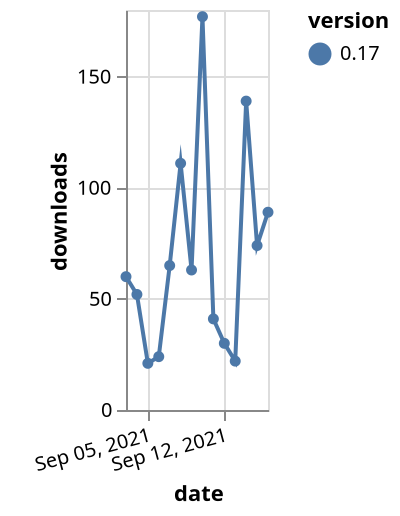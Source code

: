 {"$schema": "https://vega.github.io/schema/vega-lite/v5.json", "description": "A simple bar chart with embedded data.", "data": {"values": [{"date": "2021-09-03", "total": 69858, "delta": 60, "version": "0.17"}, {"date": "2021-09-04", "total": 69910, "delta": 52, "version": "0.17"}, {"date": "2021-09-05", "total": 69931, "delta": 21, "version": "0.17"}, {"date": "2021-09-06", "total": 69955, "delta": 24, "version": "0.17"}, {"date": "2021-09-07", "total": 70020, "delta": 65, "version": "0.17"}, {"date": "2021-09-08", "total": 70131, "delta": 111, "version": "0.17"}, {"date": "2021-09-09", "total": 70194, "delta": 63, "version": "0.17"}, {"date": "2021-09-10", "total": 70371, "delta": 177, "version": "0.17"}, {"date": "2021-09-11", "total": 70412, "delta": 41, "version": "0.17"}, {"date": "2021-09-12", "total": 70442, "delta": 30, "version": "0.17"}, {"date": "2021-09-13", "total": 70464, "delta": 22, "version": "0.17"}, {"date": "2021-09-14", "total": 70603, "delta": 139, "version": "0.17"}, {"date": "2021-09-15", "total": 70677, "delta": 74, "version": "0.17"}, {"date": "2021-09-16", "total": 70766, "delta": 89, "version": "0.17"}]}, "width": "container", "mark": {"type": "line", "point": {"filled": true}}, "encoding": {"x": {"field": "date", "type": "temporal", "timeUnit": "yearmonthdate", "title": "date", "axis": {"labelAngle": -15}}, "y": {"field": "delta", "type": "quantitative", "title": "downloads"}, "color": {"field": "version", "type": "nominal"}, "tooltip": {"field": "delta"}}}